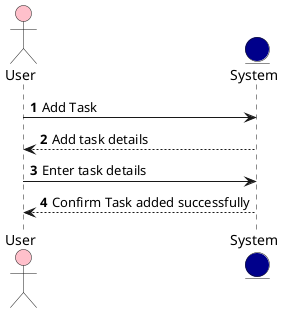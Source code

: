 @startuml Add Task Sequence Diagram
'https://plantuml.com/sequence-diagram

autonumber

actor User #Pink
entity System #darkblue
User -> System: Add Task
System --> User: Add task details
User -> System: Enter task details
System --> User: Confirm Task added successfully


@enduml